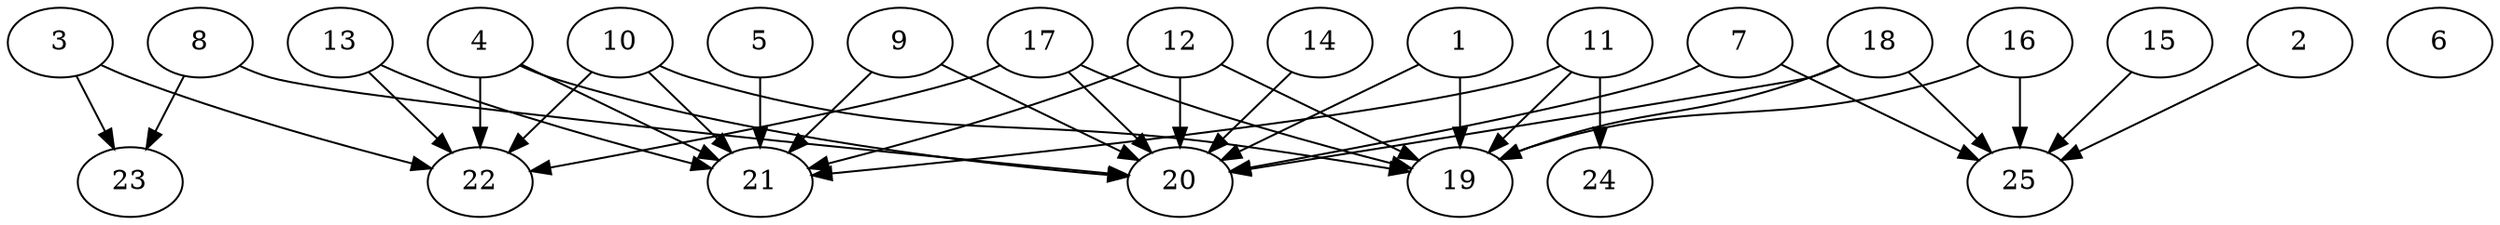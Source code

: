 // DAG automatically generated by daggen at Thu Oct  3 14:00:39 2019
// ./daggen --dot -n 25 --ccr 0.4 --fat 0.9 --regular 0.7 --density 0.5 --mindata 5242880 --maxdata 52428800 
digraph G {
  1 [size="21921280", alpha="0.09", expect_size="8768512"] 
  1 -> 19 [size ="8768512"]
  1 -> 20 [size ="8768512"]
  2 [size="130158080", alpha="0.15", expect_size="52063232"] 
  2 -> 25 [size ="52063232"]
  3 [size="73643520", alpha="0.08", expect_size="29457408"] 
  3 -> 22 [size ="29457408"]
  3 -> 23 [size ="29457408"]
  4 [size="32519680", alpha="0.13", expect_size="13007872"] 
  4 -> 20 [size ="13007872"]
  4 -> 21 [size ="13007872"]
  4 -> 22 [size ="13007872"]
  5 [size="87943680", alpha="0.00", expect_size="35177472"] 
  5 -> 21 [size ="35177472"]
  6 [size="113177600", alpha="0.18", expect_size="45271040"] 
  7 [size="80243200", alpha="0.08", expect_size="32097280"] 
  7 -> 20 [size ="32097280"]
  7 -> 25 [size ="32097280"]
  8 [size="127741440", alpha="0.08", expect_size="51096576"] 
  8 -> 20 [size ="51096576"]
  8 -> 23 [size ="51096576"]
  9 [size="64542720", alpha="0.06", expect_size="25817088"] 
  9 -> 20 [size ="25817088"]
  9 -> 21 [size ="25817088"]
  10 [size="40056320", alpha="0.18", expect_size="16022528"] 
  10 -> 19 [size ="16022528"]
  10 -> 21 [size ="16022528"]
  10 -> 22 [size ="16022528"]
  11 [size="14671360", alpha="0.03", expect_size="5868544"] 
  11 -> 19 [size ="5868544"]
  11 -> 21 [size ="5868544"]
  11 -> 24 [size ="5868544"]
  12 [size="67271680", alpha="0.15", expect_size="26908672"] 
  12 -> 19 [size ="26908672"]
  12 -> 20 [size ="26908672"]
  12 -> 21 [size ="26908672"]
  13 [size="37690880", alpha="0.06", expect_size="15076352"] 
  13 -> 21 [size ="15076352"]
  13 -> 22 [size ="15076352"]
  14 [size="84439040", alpha="0.09", expect_size="33775616"] 
  14 -> 20 [size ="33775616"]
  15 [size="42967040", alpha="0.13", expect_size="17186816"] 
  15 -> 25 [size ="17186816"]
  16 [size="45626880", alpha="0.04", expect_size="18250752"] 
  16 -> 19 [size ="18250752"]
  16 -> 25 [size ="18250752"]
  17 [size="36334080", alpha="0.05", expect_size="14533632"] 
  17 -> 19 [size ="14533632"]
  17 -> 20 [size ="14533632"]
  17 -> 22 [size ="14533632"]
  18 [size="83691520", alpha="0.12", expect_size="33476608"] 
  18 -> 19 [size ="33476608"]
  18 -> 20 [size ="33476608"]
  18 -> 25 [size ="33476608"]
  19 [size="130908160", alpha="0.19", expect_size="52363264"] 
  20 [size="50396160", alpha="0.09", expect_size="20158464"] 
  21 [size="36492800", alpha="0.01", expect_size="14597120"] 
  22 [size="55119360", alpha="0.13", expect_size="22047744"] 
  23 [size="24491520", alpha="0.15", expect_size="9796608"] 
  24 [size="57431040", alpha="0.00", expect_size="22972416"] 
  25 [size="108157440", alpha="0.18", expect_size="43262976"] 
}

